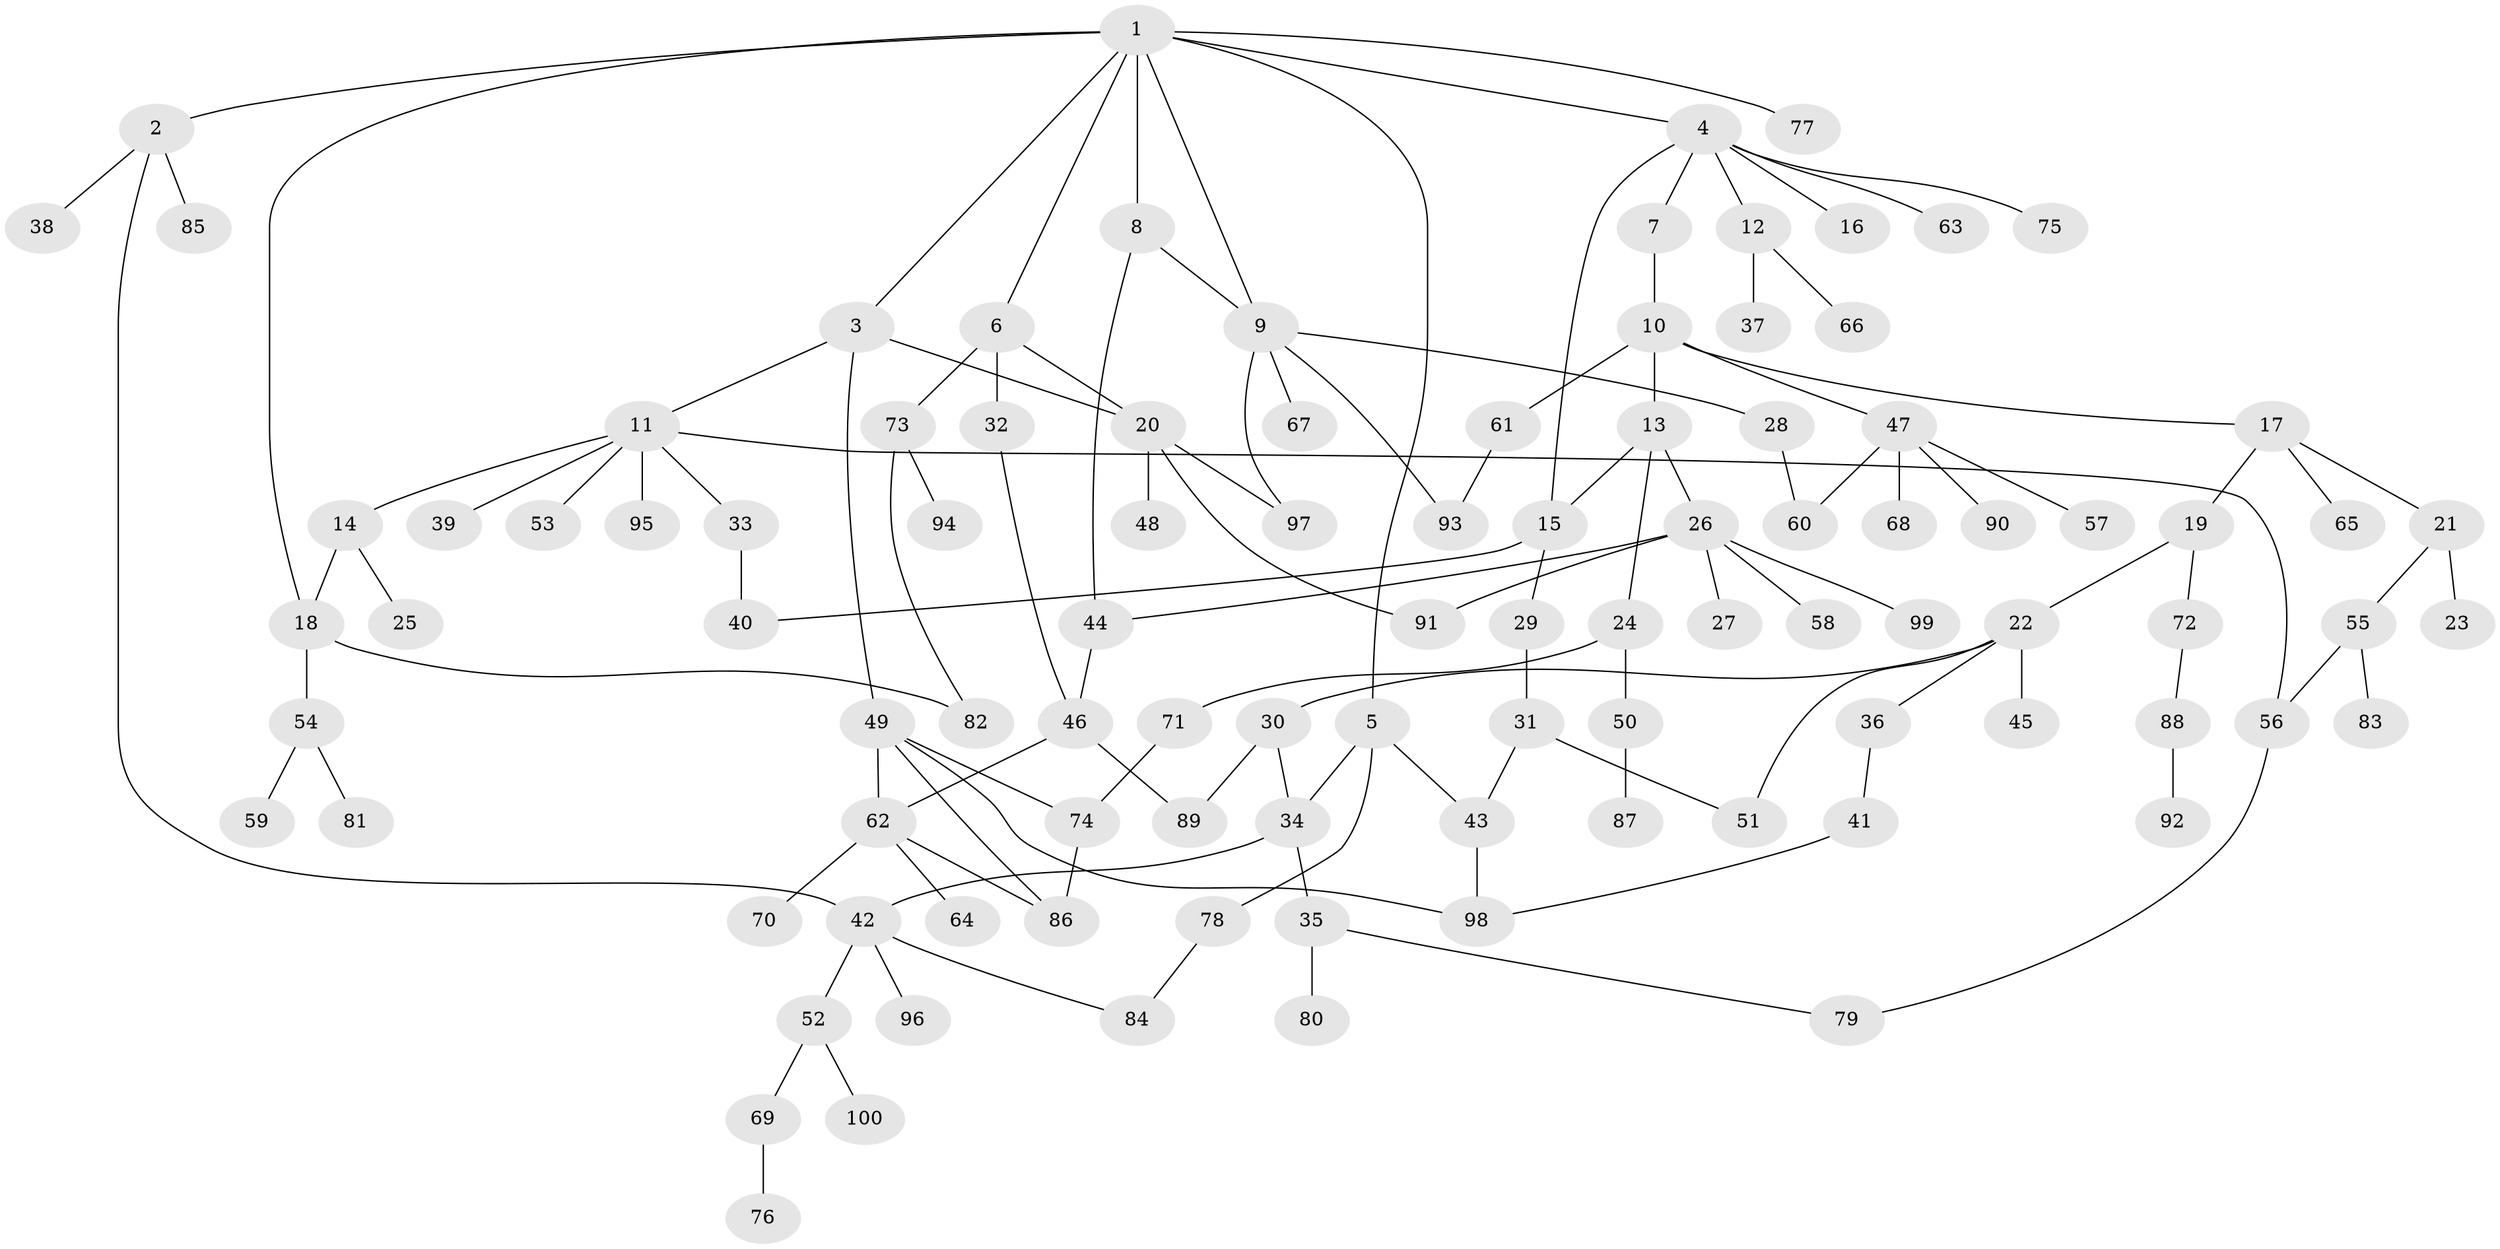 // Generated by graph-tools (version 1.1) at 2025/38/02/21/25 10:38:52]
// undirected, 100 vertices, 125 edges
graph export_dot {
graph [start="1"]
  node [color=gray90,style=filled];
  1;
  2;
  3;
  4;
  5;
  6;
  7;
  8;
  9;
  10;
  11;
  12;
  13;
  14;
  15;
  16;
  17;
  18;
  19;
  20;
  21;
  22;
  23;
  24;
  25;
  26;
  27;
  28;
  29;
  30;
  31;
  32;
  33;
  34;
  35;
  36;
  37;
  38;
  39;
  40;
  41;
  42;
  43;
  44;
  45;
  46;
  47;
  48;
  49;
  50;
  51;
  52;
  53;
  54;
  55;
  56;
  57;
  58;
  59;
  60;
  61;
  62;
  63;
  64;
  65;
  66;
  67;
  68;
  69;
  70;
  71;
  72;
  73;
  74;
  75;
  76;
  77;
  78;
  79;
  80;
  81;
  82;
  83;
  84;
  85;
  86;
  87;
  88;
  89;
  90;
  91;
  92;
  93;
  94;
  95;
  96;
  97;
  98;
  99;
  100;
  1 -- 2;
  1 -- 3;
  1 -- 4;
  1 -- 5;
  1 -- 6;
  1 -- 8;
  1 -- 9;
  1 -- 18;
  1 -- 77;
  2 -- 38;
  2 -- 85;
  2 -- 42;
  3 -- 11;
  3 -- 20;
  3 -- 49;
  4 -- 7;
  4 -- 12;
  4 -- 16;
  4 -- 63;
  4 -- 75;
  4 -- 15;
  5 -- 34;
  5 -- 78;
  5 -- 43;
  6 -- 32;
  6 -- 73;
  6 -- 20;
  7 -- 10;
  8 -- 44;
  8 -- 9;
  9 -- 28;
  9 -- 67;
  9 -- 97;
  9 -- 93;
  10 -- 13;
  10 -- 17;
  10 -- 47;
  10 -- 61;
  11 -- 14;
  11 -- 33;
  11 -- 39;
  11 -- 53;
  11 -- 95;
  11 -- 56;
  12 -- 37;
  12 -- 66;
  13 -- 15;
  13 -- 24;
  13 -- 26;
  14 -- 25;
  14 -- 18;
  15 -- 29;
  15 -- 40;
  17 -- 19;
  17 -- 21;
  17 -- 65;
  18 -- 54;
  18 -- 82;
  19 -- 22;
  19 -- 72;
  20 -- 48;
  20 -- 97;
  20 -- 91;
  21 -- 23;
  21 -- 55;
  22 -- 30;
  22 -- 36;
  22 -- 45;
  22 -- 51;
  24 -- 50;
  24 -- 71;
  26 -- 27;
  26 -- 58;
  26 -- 91;
  26 -- 99;
  26 -- 44;
  28 -- 60;
  29 -- 31;
  30 -- 89;
  30 -- 34;
  31 -- 43;
  31 -- 51;
  32 -- 46;
  33 -- 40;
  34 -- 35;
  34 -- 42;
  35 -- 80;
  35 -- 79;
  36 -- 41;
  41 -- 98;
  42 -- 52;
  42 -- 84;
  42 -- 96;
  43 -- 98;
  44 -- 46;
  46 -- 62;
  46 -- 89;
  47 -- 57;
  47 -- 68;
  47 -- 90;
  47 -- 60;
  49 -- 62;
  49 -- 98;
  49 -- 74;
  49 -- 86;
  50 -- 87;
  52 -- 69;
  52 -- 100;
  54 -- 59;
  54 -- 81;
  55 -- 56;
  55 -- 83;
  56 -- 79;
  61 -- 93;
  62 -- 64;
  62 -- 70;
  62 -- 86;
  69 -- 76;
  71 -- 74;
  72 -- 88;
  73 -- 82;
  73 -- 94;
  74 -- 86;
  78 -- 84;
  88 -- 92;
}
